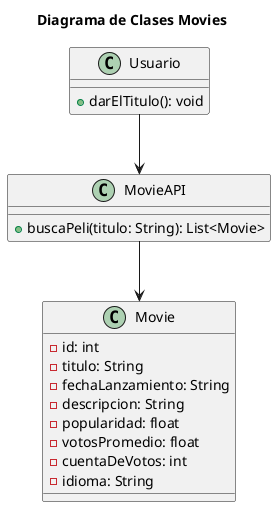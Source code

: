 @startuml
title Diagrama de Clases Movies
class Usuario {
  +darElTitulo(): void
}

class MovieAPI {
  +buscaPeli(titulo: String): List<Movie>
}

class Movie {
  -id: int
  -titulo: String
  -fechaLanzamiento: String
  -descripcion: String
  -popularidad: float
  -votosPromedio: float
  -cuentaDeVotos: int
  -idioma: String
}

Usuario --> MovieAPI
MovieAPI --> Movie

@enduml

